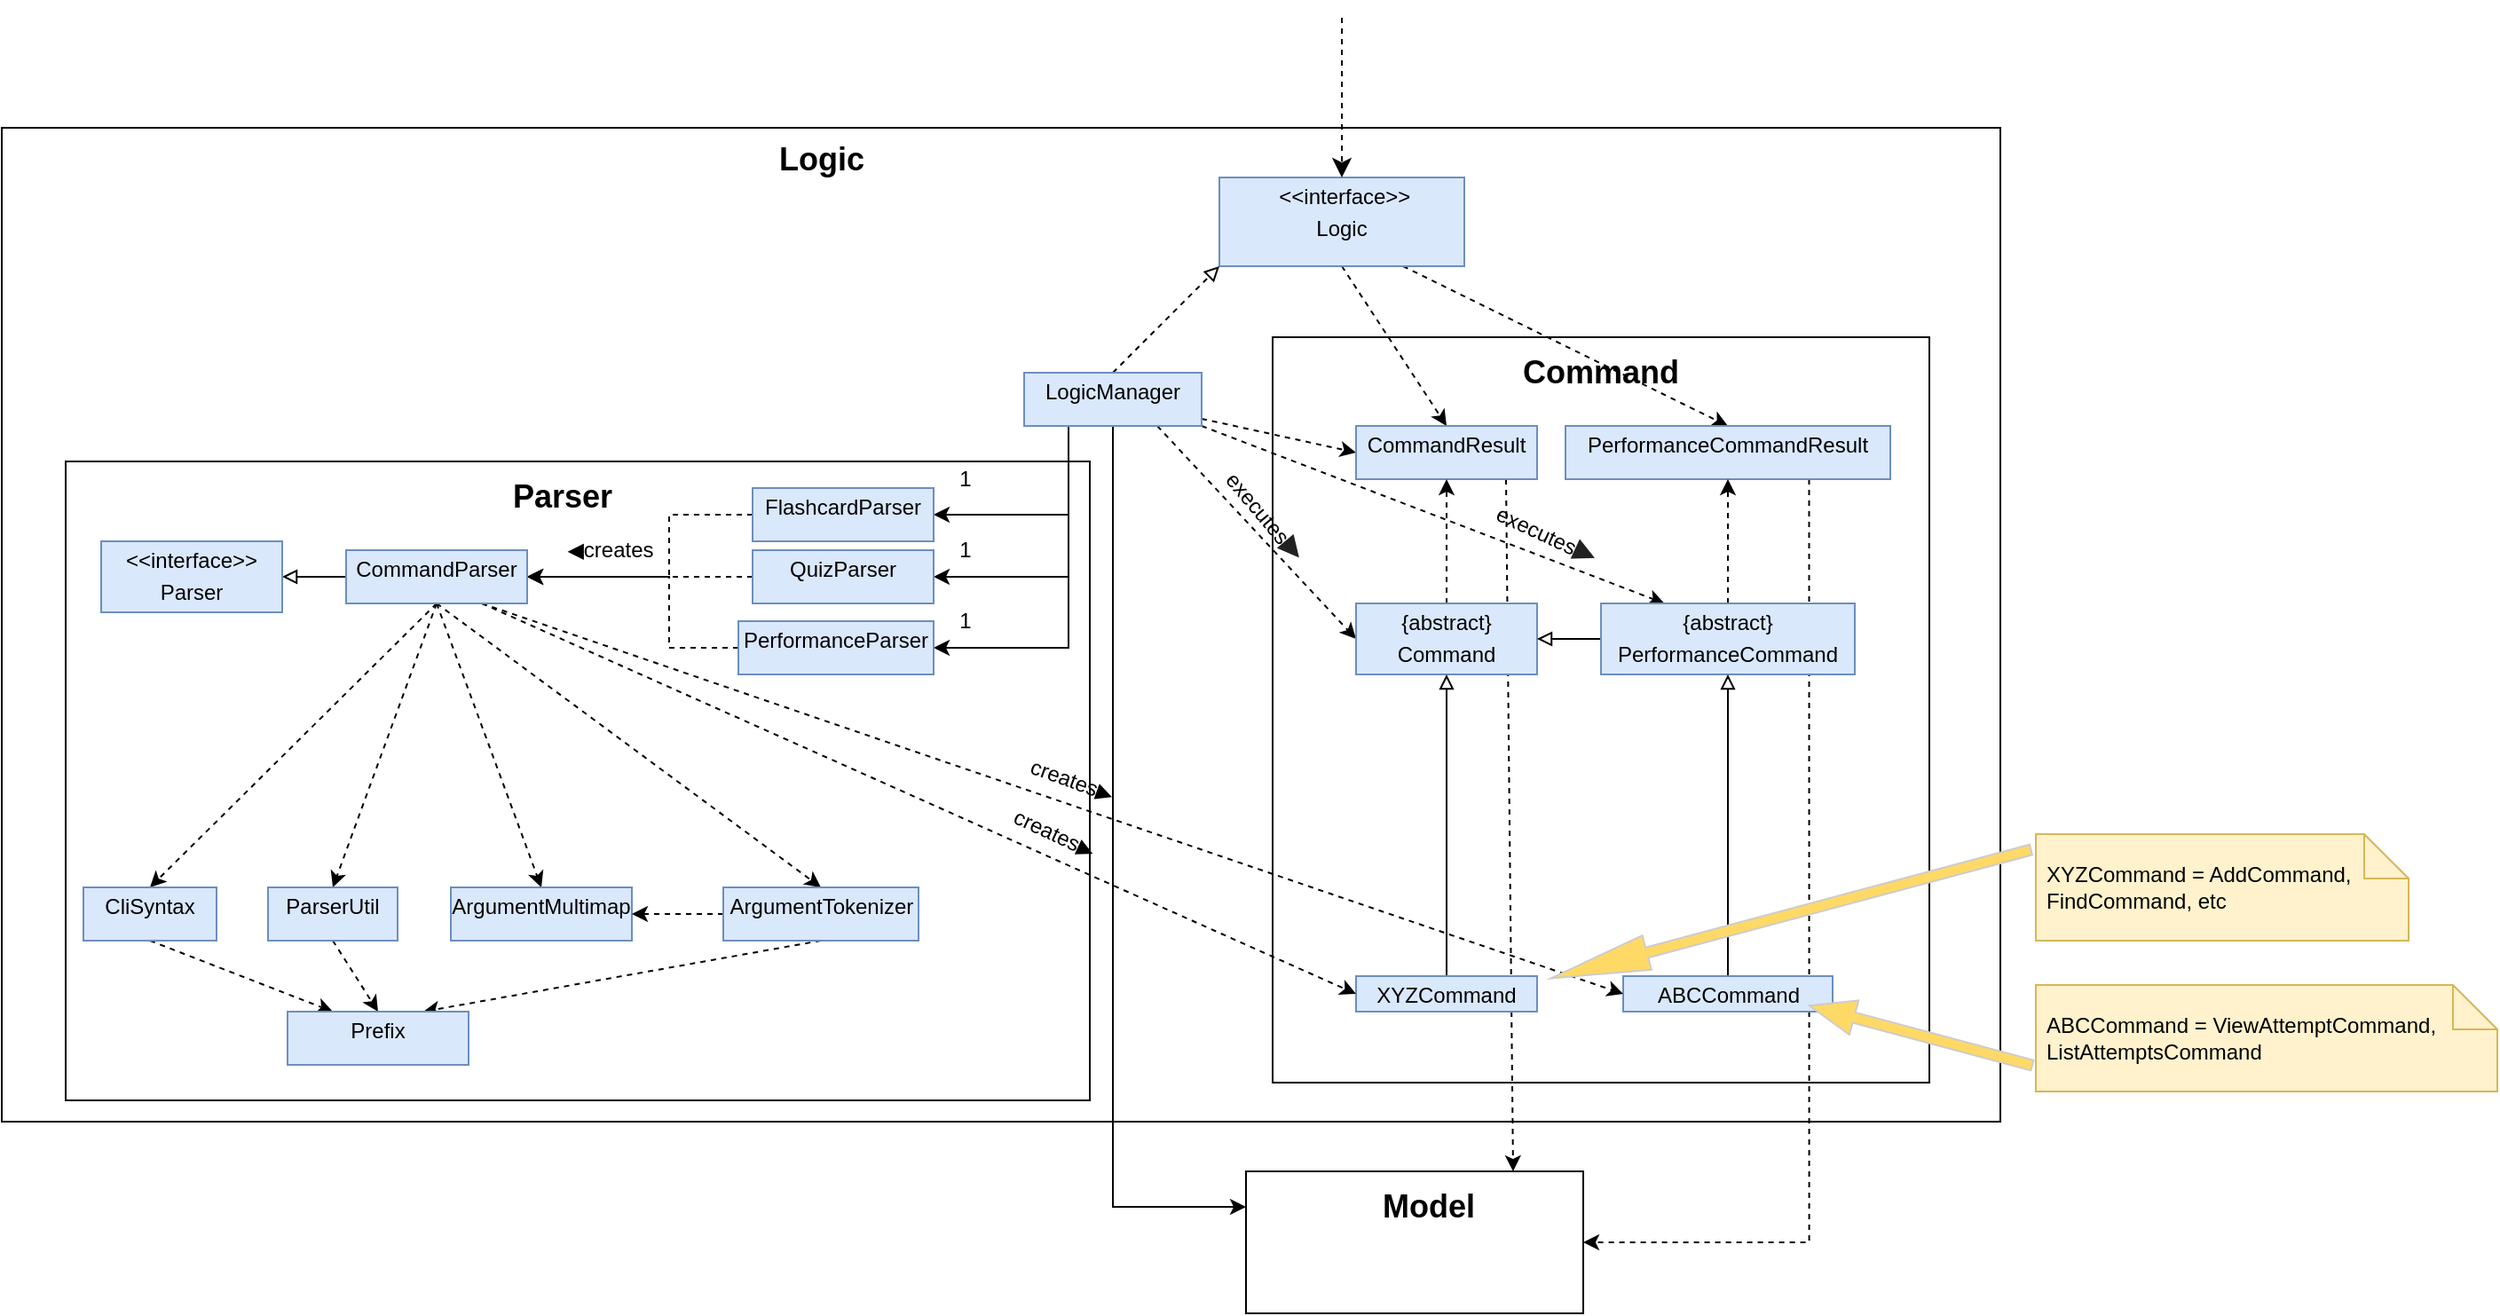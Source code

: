 <mxfile version="13.9.2" type="google"><diagram name="Page-1" id="929967ad-93f9-6ef4-fab6-5d389245f69c"><mxGraphModel dx="1515" dy="2192" grid="1" gridSize="10" guides="1" tooltips="1" connect="1" arrows="1" fold="1" page="1" pageScale="1.5" pageWidth="1169" pageHeight="826" background="none" math="0" shadow="0"><root><mxCell id="0" style=";html=1;"/><mxCell id="1" style=";html=1;" parent="0"/><mxCell id="ycz_pSuXmyo7F_pCDU7d-43" value="" style="rounded=0;whiteSpace=wrap;html=1;fillColor=none;" vertex="1" parent="1"><mxGeometry x="875" y="-380" width="190" height="80" as="geometry"/></mxCell><mxCell id="ycz_pSuXmyo7F_pCDU7d-30" value="" style="rounded=0;whiteSpace=wrap;html=1;fillColor=none;" vertex="1" parent="1"><mxGeometry x="210" y="-780" width="577" height="360" as="geometry"/></mxCell><mxCell id="ycz_pSuXmyo7F_pCDU7d-1" value="" style="rounded=0;whiteSpace=wrap;html=1;fillColor=none;" vertex="1" parent="1"><mxGeometry x="174" y="-968" width="1126" height="560" as="geometry"/></mxCell><mxCell id="ycz_pSuXmyo7F_pCDU7d-11" value="" style="rounded=0;whiteSpace=wrap;html=1;fillColor=none;" vertex="1" parent="1"><mxGeometry x="890" y="-850" width="370" height="420" as="geometry"/></mxCell><mxCell id="ycz_pSuXmyo7F_pCDU7d-3" value="&lt;b&gt;&lt;font style=&quot;font-size: 18px&quot;&gt;Logic&lt;/font&gt;&lt;/b&gt;" style="text;html=1;strokeColor=none;fillColor=none;align=center;verticalAlign=middle;whiteSpace=wrap;rounded=0;" vertex="1" parent="1"><mxGeometry x="615.5" y="-960" width="40" height="20" as="geometry"/></mxCell><mxCell id="ycz_pSuXmyo7F_pCDU7d-13" style="edgeStyle=none;rounded=0;orthogonalLoop=1;jettySize=auto;html=1;exitX=0.5;exitY=1;exitDx=0;exitDy=0;entryX=0.5;entryY=0;entryDx=0;entryDy=0;dashed=1;" edge="1" parent="1" source="ycz_pSuXmyo7F_pCDU7d-6" target="ycz_pSuXmyo7F_pCDU7d-10"><mxGeometry relative="1" as="geometry"/></mxCell><mxCell id="ycz_pSuXmyo7F_pCDU7d-35" style="edgeStyle=none;rounded=0;orthogonalLoop=1;jettySize=auto;html=1;exitX=0.75;exitY=1;exitDx=0;exitDy=0;entryX=0.5;entryY=0;entryDx=0;entryDy=0;endArrow=classic;endFill=1;strokeWidth=1;dashed=1;" edge="1" parent="1" source="ycz_pSuXmyo7F_pCDU7d-6" target="ycz_pSuXmyo7F_pCDU7d-34"><mxGeometry relative="1" as="geometry"/></mxCell><mxCell id="ycz_pSuXmyo7F_pCDU7d-6" value="&lt;p style=&quot;margin: 0px ; margin-top: 4px ; text-align: center&quot;&gt;&lt;span style=&quot;text-align: left&quot;&gt;&amp;nbsp;&amp;lt;&amp;lt;interface&amp;gt;&amp;gt;&lt;/span&gt;&lt;br&gt;&lt;/p&gt;&lt;p style=&quot;margin: 0px ; margin-top: 4px ; text-align: center&quot;&gt;&lt;span style=&quot;text-align: left&quot;&gt;Logic&lt;/span&gt;&lt;/p&gt;" style="verticalAlign=top;align=left;overflow=fill;fontSize=12;fontFamily=Helvetica;html=1;rounded=0;shadow=0;comic=0;labelBackgroundColor=none;strokeWidth=1;fillColor=#dae8fc;strokeColor=#6c8ebf;" vertex="1" parent="1"><mxGeometry x="860" y="-940" width="138" height="50" as="geometry"/></mxCell><mxCell id="ycz_pSuXmyo7F_pCDU7d-7" value="" style="html=1;verticalAlign=bottom;endArrow=classic;dashed=1;endSize=8;entryX=0.5;entryY=0;entryDx=0;entryDy=0;endFill=1;" edge="1" parent="1" target="ycz_pSuXmyo7F_pCDU7d-6"><mxGeometry relative="1" as="geometry"><mxPoint x="929" y="-1030" as="sourcePoint"/><mxPoint x="870" y="-1070" as="targetPoint"/></mxGeometry></mxCell><mxCell id="ycz_pSuXmyo7F_pCDU7d-9" style="rounded=0;orthogonalLoop=1;jettySize=auto;html=1;exitX=0.5;exitY=0;exitDx=0;exitDy=0;entryX=0;entryY=1;entryDx=0;entryDy=0;elbow=vertical;dashed=1;endArrow=block;endFill=0;strokeWidth=1;" edge="1" parent="1" source="ycz_pSuXmyo7F_pCDU7d-8" target="ycz_pSuXmyo7F_pCDU7d-6"><mxGeometry relative="1" as="geometry"/></mxCell><mxCell id="ycz_pSuXmyo7F_pCDU7d-12" style="edgeStyle=none;rounded=0;orthogonalLoop=1;jettySize=auto;html=1;dashed=1;entryX=0;entryY=0.5;entryDx=0;entryDy=0;" edge="1" parent="1" source="ycz_pSuXmyo7F_pCDU7d-8" target="ycz_pSuXmyo7F_pCDU7d-10"><mxGeometry relative="1" as="geometry"><mxPoint x="940" y="-809" as="targetPoint"/></mxGeometry></mxCell><mxCell id="ycz_pSuXmyo7F_pCDU7d-16" style="edgeStyle=none;rounded=0;orthogonalLoop=1;jettySize=auto;html=1;exitX=0.75;exitY=1;exitDx=0;exitDy=0;entryX=0;entryY=0.5;entryDx=0;entryDy=0;dashed=1;endArrow=classic;endFill=1;strokeWidth=1;" edge="1" parent="1" source="ycz_pSuXmyo7F_pCDU7d-8" target="ycz_pSuXmyo7F_pCDU7d-15"><mxGeometry relative="1" as="geometry"/></mxCell><mxCell id="ycz_pSuXmyo7F_pCDU7d-41" style="edgeStyle=none;rounded=0;orthogonalLoop=1;jettySize=auto;html=1;exitX=1;exitY=1;exitDx=0;exitDy=0;entryX=0.25;entryY=0;entryDx=0;entryDy=0;endArrow=classic;endFill=1;strokeWidth=1;dashed=1;" edge="1" parent="1" source="ycz_pSuXmyo7F_pCDU7d-8" target="ycz_pSuXmyo7F_pCDU7d-36"><mxGeometry relative="1" as="geometry"/></mxCell><mxCell id="ycz_pSuXmyo7F_pCDU7d-47" style="edgeStyle=orthogonalEdgeStyle;rounded=0;orthogonalLoop=1;jettySize=auto;html=1;exitX=0.5;exitY=1;exitDx=0;exitDy=0;entryX=0;entryY=0.25;entryDx=0;entryDy=0;endArrow=classic;endFill=1;strokeWidth=1;" edge="1" parent="1" source="ycz_pSuXmyo7F_pCDU7d-8" target="ycz_pSuXmyo7F_pCDU7d-43"><mxGeometry relative="1" as="geometry"/></mxCell><mxCell id="ycz_pSuXmyo7F_pCDU7d-51" style="edgeStyle=orthogonalEdgeStyle;rounded=0;orthogonalLoop=1;jettySize=auto;html=1;exitX=0.25;exitY=1;exitDx=0;exitDy=0;entryX=1;entryY=0.5;entryDx=0;entryDy=0;endArrow=classic;endFill=1;strokeWidth=1;" edge="1" parent="1" source="ycz_pSuXmyo7F_pCDU7d-8" target="ycz_pSuXmyo7F_pCDU7d-48"><mxGeometry relative="1" as="geometry"/></mxCell><mxCell id="ycz_pSuXmyo7F_pCDU7d-52" style="edgeStyle=orthogonalEdgeStyle;rounded=0;orthogonalLoop=1;jettySize=auto;html=1;exitX=0.25;exitY=1;exitDx=0;exitDy=0;entryX=1;entryY=0.5;entryDx=0;entryDy=0;endArrow=classic;endFill=1;strokeWidth=1;" edge="1" parent="1" source="ycz_pSuXmyo7F_pCDU7d-8" target="ycz_pSuXmyo7F_pCDU7d-49"><mxGeometry relative="1" as="geometry"/></mxCell><mxCell id="ycz_pSuXmyo7F_pCDU7d-53" style="edgeStyle=orthogonalEdgeStyle;rounded=0;orthogonalLoop=1;jettySize=auto;html=1;exitX=0.25;exitY=1;exitDx=0;exitDy=0;entryX=1;entryY=0.5;entryDx=0;entryDy=0;endArrow=classic;endFill=1;strokeWidth=1;" edge="1" parent="1" source="ycz_pSuXmyo7F_pCDU7d-8" target="ycz_pSuXmyo7F_pCDU7d-50"><mxGeometry relative="1" as="geometry"/></mxCell><mxCell id="ycz_pSuXmyo7F_pCDU7d-8" value="&lt;p style=&quot;margin: 0px ; margin-top: 4px ; text-align: center&quot;&gt;&lt;span style=&quot;text-align: left&quot;&gt;LogicManager&lt;/span&gt;&lt;br&gt;&lt;/p&gt;" style="verticalAlign=top;align=left;overflow=fill;fontSize=12;fontFamily=Helvetica;html=1;rounded=0;shadow=0;comic=0;labelBackgroundColor=none;strokeWidth=1;fillColor=#dae8fc;strokeColor=#6c8ebf;" vertex="1" parent="1"><mxGeometry x="750" y="-830" width="100" height="30" as="geometry"/></mxCell><mxCell id="ycz_pSuXmyo7F_pCDU7d-57" style="rounded=0;orthogonalLoop=1;jettySize=auto;html=1;exitX=0.75;exitY=1;exitDx=0;exitDy=0;entryX=0.75;entryY=0;entryDx=0;entryDy=0;dashed=1;endArrow=classic;endFill=1;strokeWidth=1;" edge="1" parent="1"><mxGeometry relative="1" as="geometry"><mxPoint x="1021.5" y="-770" as="sourcePoint"/><mxPoint x="1025.5" y="-380.0" as="targetPoint"/></mxGeometry></mxCell><mxCell id="ycz_pSuXmyo7F_pCDU7d-10" value="&lt;p style=&quot;margin: 0px ; margin-top: 4px ; text-align: center&quot;&gt;&lt;span style=&quot;text-align: left&quot;&gt;CommandResult&lt;/span&gt;&lt;br&gt;&lt;/p&gt;" style="verticalAlign=top;align=left;overflow=fill;fontSize=12;fontFamily=Helvetica;html=1;rounded=0;shadow=0;comic=0;labelBackgroundColor=none;strokeWidth=1;fillColor=#dae8fc;strokeColor=#6c8ebf;" vertex="1" parent="1"><mxGeometry x="937" y="-800" width="102" height="30" as="geometry"/></mxCell><mxCell id="ycz_pSuXmyo7F_pCDU7d-17" style="edgeStyle=none;rounded=0;orthogonalLoop=1;jettySize=auto;html=1;exitX=0.5;exitY=0;exitDx=0;exitDy=0;entryX=0.5;entryY=1;entryDx=0;entryDy=0;dashed=1;endArrow=classic;endFill=1;strokeWidth=1;" edge="1" parent="1" source="ycz_pSuXmyo7F_pCDU7d-15" target="ycz_pSuXmyo7F_pCDU7d-10"><mxGeometry relative="1" as="geometry"/></mxCell><mxCell id="ycz_pSuXmyo7F_pCDU7d-15" value="&lt;p style=&quot;margin: 0px ; margin-top: 4px ; text-align: center&quot;&gt;&lt;span style=&quot;text-align: left&quot;&gt;{abstract}&lt;/span&gt;&lt;br&gt;&lt;/p&gt;&lt;p style=&quot;margin: 0px ; margin-top: 4px ; text-align: center&quot;&gt;&lt;span style=&quot;text-align: left&quot;&gt;Command&lt;/span&gt;&lt;/p&gt;" style="verticalAlign=top;align=left;overflow=fill;fontSize=12;fontFamily=Helvetica;html=1;rounded=0;shadow=0;comic=0;labelBackgroundColor=none;strokeWidth=1;fillColor=#dae8fc;strokeColor=#6c8ebf;" vertex="1" parent="1"><mxGeometry x="937" y="-700" width="102" height="40" as="geometry"/></mxCell><mxCell id="ycz_pSuXmyo7F_pCDU7d-19" value="executes&lt;span style=&quot;color: rgb(34 , 34 , 34) ; font-family: &amp;#34;arial&amp;#34; , sans-serif ; font-size: 16px ; text-align: left ; background-color: rgb(255 , 255 , 255)&quot;&gt;▶&lt;/span&gt;" style="text;html=1;strokeColor=none;fillColor=none;align=center;verticalAlign=middle;whiteSpace=wrap;rounded=0;rotation=50;" vertex="1" parent="1"><mxGeometry x="867" y="-760" width="40" height="20" as="geometry"/></mxCell><mxCell id="ycz_pSuXmyo7F_pCDU7d-22" value="&lt;b&gt;&lt;font style=&quot;font-size: 18px&quot;&gt;Model&lt;/font&gt;&lt;/b&gt;" style="text;html=1;strokeColor=none;fillColor=none;align=center;verticalAlign=middle;whiteSpace=wrap;rounded=0;" vertex="1" parent="1"><mxGeometry x="958" y="-370" width="40" height="20" as="geometry"/></mxCell><mxCell id="ycz_pSuXmyo7F_pCDU7d-26" style="edgeStyle=none;rounded=0;orthogonalLoop=1;jettySize=auto;html=1;exitX=0.5;exitY=0;exitDx=0;exitDy=0;entryX=0.5;entryY=1;entryDx=0;entryDy=0;endArrow=block;endFill=0;strokeWidth=1;" edge="1" parent="1" source="ycz_pSuXmyo7F_pCDU7d-25" target="ycz_pSuXmyo7F_pCDU7d-15"><mxGeometry relative="1" as="geometry"/></mxCell><mxCell id="ycz_pSuXmyo7F_pCDU7d-25" value="&lt;p style=&quot;margin: 0px ; margin-top: 4px ; text-align: center&quot;&gt;&lt;span style=&quot;text-align: left&quot;&gt;XYZCommand&lt;/span&gt;&lt;br&gt;&lt;/p&gt;" style="verticalAlign=top;align=left;overflow=fill;fontSize=12;fontFamily=Helvetica;html=1;rounded=0;shadow=0;comic=0;labelBackgroundColor=none;strokeWidth=1;fillColor=#dae8fc;strokeColor=#6c8ebf;" vertex="1" parent="1"><mxGeometry x="937" y="-490" width="102" height="20" as="geometry"/></mxCell><mxCell id="ycz_pSuXmyo7F_pCDU7d-28" value="&lt;b&gt;&lt;font style=&quot;font-size: 18px&quot;&gt;Command&lt;/font&gt;&lt;/b&gt;" style="text;html=1;strokeColor=none;fillColor=none;align=center;verticalAlign=middle;whiteSpace=wrap;rounded=0;" vertex="1" parent="1"><mxGeometry x="1055" y="-840" width="40" height="20" as="geometry"/></mxCell><mxCell id="ycz_pSuXmyo7F_pCDU7d-31" value="&lt;b&gt;&lt;font style=&quot;font-size: 18px&quot;&gt;Parser&lt;br&gt;&lt;/font&gt;&lt;/b&gt;" style="text;html=1;strokeColor=none;fillColor=none;align=center;verticalAlign=middle;whiteSpace=wrap;rounded=0;" vertex="1" parent="1"><mxGeometry x="470" y="-770" width="40" height="20" as="geometry"/></mxCell><mxCell id="ycz_pSuXmyo7F_pCDU7d-45" style="edgeStyle=orthogonalEdgeStyle;rounded=0;orthogonalLoop=1;jettySize=auto;html=1;exitX=0.75;exitY=1;exitDx=0;exitDy=0;entryX=1;entryY=0.5;entryDx=0;entryDy=0;dashed=1;endArrow=classic;endFill=1;strokeWidth=1;" edge="1" parent="1" source="ycz_pSuXmyo7F_pCDU7d-34" target="ycz_pSuXmyo7F_pCDU7d-43"><mxGeometry relative="1" as="geometry"/></mxCell><mxCell id="ycz_pSuXmyo7F_pCDU7d-34" value="&lt;p style=&quot;margin: 0px ; margin-top: 4px ; text-align: center&quot;&gt;&lt;span style=&quot;text-align: left&quot;&gt;PerformanceCommandResult&lt;/span&gt;&lt;br&gt;&lt;/p&gt;" style="verticalAlign=top;align=left;overflow=fill;fontSize=12;fontFamily=Helvetica;html=1;rounded=0;shadow=0;comic=0;labelBackgroundColor=none;strokeWidth=1;fillColor=#dae8fc;strokeColor=#6c8ebf;" vertex="1" parent="1"><mxGeometry x="1055" y="-800" width="183" height="30" as="geometry"/></mxCell><mxCell id="ycz_pSuXmyo7F_pCDU7d-37" style="edgeStyle=none;rounded=0;orthogonalLoop=1;jettySize=auto;html=1;exitX=0.5;exitY=0;exitDx=0;exitDy=0;entryX=0.5;entryY=1;entryDx=0;entryDy=0;dashed=1;endArrow=classic;endFill=1;strokeWidth=1;" edge="1" parent="1" source="ycz_pSuXmyo7F_pCDU7d-36" target="ycz_pSuXmyo7F_pCDU7d-34"><mxGeometry relative="1" as="geometry"/></mxCell><mxCell id="ycz_pSuXmyo7F_pCDU7d-38" style="edgeStyle=none;rounded=0;orthogonalLoop=1;jettySize=auto;html=1;exitX=0;exitY=0.5;exitDx=0;exitDy=0;entryX=1;entryY=0.5;entryDx=0;entryDy=0;endArrow=block;endFill=0;strokeWidth=1;" edge="1" parent="1" source="ycz_pSuXmyo7F_pCDU7d-36" target="ycz_pSuXmyo7F_pCDU7d-15"><mxGeometry relative="1" as="geometry"/></mxCell><mxCell id="ycz_pSuXmyo7F_pCDU7d-36" value="&lt;p style=&quot;margin: 0px ; margin-top: 4px ; text-align: center&quot;&gt;&lt;span style=&quot;text-align: left&quot;&gt;{abstract}&lt;/span&gt;&lt;br&gt;&lt;/p&gt;&lt;p style=&quot;margin: 0px ; margin-top: 4px ; text-align: center&quot;&gt;&lt;span style=&quot;text-align: left&quot;&gt;PerformanceCommand&lt;/span&gt;&lt;/p&gt;" style="verticalAlign=top;align=left;overflow=fill;fontSize=12;fontFamily=Helvetica;html=1;rounded=0;shadow=0;comic=0;labelBackgroundColor=none;strokeWidth=1;fillColor=#dae8fc;strokeColor=#6c8ebf;" vertex="1" parent="1"><mxGeometry x="1075" y="-700" width="143" height="40" as="geometry"/></mxCell><mxCell id="ycz_pSuXmyo7F_pCDU7d-40" style="edgeStyle=none;rounded=0;orthogonalLoop=1;jettySize=auto;html=1;exitX=0.5;exitY=0;exitDx=0;exitDy=0;entryX=0.5;entryY=1;entryDx=0;entryDy=0;endArrow=block;endFill=0;strokeWidth=1;" edge="1" parent="1" source="ycz_pSuXmyo7F_pCDU7d-39" target="ycz_pSuXmyo7F_pCDU7d-36"><mxGeometry relative="1" as="geometry"/></mxCell><mxCell id="ycz_pSuXmyo7F_pCDU7d-39" value="&lt;p style=&quot;margin: 0px ; margin-top: 4px ; text-align: center&quot;&gt;&lt;span style=&quot;text-align: left&quot;&gt;ABCCommand&lt;/span&gt;&lt;br&gt;&lt;/p&gt;" style="verticalAlign=top;align=left;overflow=fill;fontSize=12;fontFamily=Helvetica;html=1;rounded=0;shadow=0;comic=0;labelBackgroundColor=none;strokeWidth=1;fillColor=#dae8fc;strokeColor=#6c8ebf;" vertex="1" parent="1"><mxGeometry x="1087.5" y="-490" width="118" height="20" as="geometry"/></mxCell><mxCell id="ycz_pSuXmyo7F_pCDU7d-42" value="executes&lt;span style=&quot;color: rgb(34 , 34 , 34) ; font-family: &amp;#34;arial&amp;#34; , sans-serif ; font-size: 16px ; text-align: left ; background-color: rgb(255 , 255 , 255)&quot;&gt;▶&lt;/span&gt;" style="text;html=1;strokeColor=none;fillColor=none;align=center;verticalAlign=middle;whiteSpace=wrap;rounded=0;rotation=25;" vertex="1" parent="1"><mxGeometry x="1025" y="-750" width="40" height="20" as="geometry"/></mxCell><mxCell id="ycz_pSuXmyo7F_pCDU7d-62" style="rounded=0;orthogonalLoop=1;jettySize=auto;html=1;exitX=0;exitY=0.5;exitDx=0;exitDy=0;entryX=1;entryY=0.5;entryDx=0;entryDy=0;endArrow=classic;endFill=1;strokeWidth=1;dashed=1;edgeStyle=orthogonalEdgeStyle;" edge="1" parent="1" source="ycz_pSuXmyo7F_pCDU7d-48" target="ycz_pSuXmyo7F_pCDU7d-61"><mxGeometry relative="1" as="geometry"><Array as="points"><mxPoint x="550" y="-750"/><mxPoint x="550" y="-715"/></Array></mxGeometry></mxCell><mxCell id="ycz_pSuXmyo7F_pCDU7d-48" value="&lt;p style=&quot;margin: 0px ; margin-top: 4px ; text-align: center&quot;&gt;&lt;span style=&quot;text-align: left&quot;&gt;FlashcardParser&lt;/span&gt;&lt;br&gt;&lt;/p&gt;" style="verticalAlign=top;align=left;overflow=fill;fontSize=12;fontFamily=Helvetica;html=1;rounded=0;shadow=0;comic=0;labelBackgroundColor=none;strokeWidth=1;fillColor=#dae8fc;strokeColor=#6c8ebf;" vertex="1" parent="1"><mxGeometry x="597" y="-765" width="102" height="30" as="geometry"/></mxCell><mxCell id="ycz_pSuXmyo7F_pCDU7d-63" style="edgeStyle=none;rounded=0;orthogonalLoop=1;jettySize=auto;html=1;exitX=0;exitY=0.5;exitDx=0;exitDy=0;entryX=1;entryY=0.5;entryDx=0;entryDy=0;dashed=1;endArrow=classic;endFill=1;strokeWidth=1;" edge="1" parent="1" source="ycz_pSuXmyo7F_pCDU7d-49" target="ycz_pSuXmyo7F_pCDU7d-61"><mxGeometry relative="1" as="geometry"/></mxCell><mxCell id="ycz_pSuXmyo7F_pCDU7d-49" value="&lt;p style=&quot;margin: 0px ; margin-top: 4px ; text-align: center&quot;&gt;&lt;span style=&quot;text-align: left&quot;&gt;QuizParser&lt;/span&gt;&lt;br&gt;&lt;/p&gt;" style="verticalAlign=top;align=left;overflow=fill;fontSize=12;fontFamily=Helvetica;html=1;rounded=0;shadow=0;comic=0;labelBackgroundColor=none;strokeWidth=1;fillColor=#dae8fc;strokeColor=#6c8ebf;" vertex="1" parent="1"><mxGeometry x="597" y="-730" width="102" height="30" as="geometry"/></mxCell><mxCell id="ycz_pSuXmyo7F_pCDU7d-64" style="edgeStyle=orthogonalEdgeStyle;rounded=0;orthogonalLoop=1;jettySize=auto;html=1;exitX=0;exitY=0.5;exitDx=0;exitDy=0;dashed=1;endArrow=classic;endFill=1;strokeWidth=1;entryX=1;entryY=0.5;entryDx=0;entryDy=0;" edge="1" parent="1" source="ycz_pSuXmyo7F_pCDU7d-50" target="ycz_pSuXmyo7F_pCDU7d-61"><mxGeometry relative="1" as="geometry"><mxPoint x="440.0" y="-710" as="targetPoint"/><Array as="points"><mxPoint x="550" y="-675"/><mxPoint x="550" y="-715"/></Array></mxGeometry></mxCell><mxCell id="ycz_pSuXmyo7F_pCDU7d-50" value="&lt;p style=&quot;margin: 0px ; margin-top: 4px ; text-align: center&quot;&gt;&lt;span style=&quot;text-align: left&quot;&gt;PerformanceParser&lt;/span&gt;&lt;br&gt;&lt;/p&gt;" style="verticalAlign=top;align=left;overflow=fill;fontSize=12;fontFamily=Helvetica;html=1;rounded=0;shadow=0;comic=0;labelBackgroundColor=none;strokeWidth=1;fillColor=#dae8fc;strokeColor=#6c8ebf;" vertex="1" parent="1"><mxGeometry x="589" y="-690" width="110" height="30" as="geometry"/></mxCell><mxCell id="ycz_pSuXmyo7F_pCDU7d-58" value="1" style="text;html=1;strokeColor=none;fillColor=none;align=center;verticalAlign=middle;whiteSpace=wrap;rounded=0;" vertex="1" parent="1"><mxGeometry x="697" y="-740" width="40" height="20" as="geometry"/></mxCell><mxCell id="ycz_pSuXmyo7F_pCDU7d-59" value="1" style="text;html=1;strokeColor=none;fillColor=none;align=center;verticalAlign=middle;whiteSpace=wrap;rounded=0;" vertex="1" parent="1"><mxGeometry x="697" y="-700" width="40" height="20" as="geometry"/></mxCell><mxCell id="ycz_pSuXmyo7F_pCDU7d-60" value="1" style="text;html=1;strokeColor=none;fillColor=none;align=center;verticalAlign=middle;whiteSpace=wrap;rounded=0;" vertex="1" parent="1"><mxGeometry x="697" y="-780" width="40" height="20" as="geometry"/></mxCell><mxCell id="ycz_pSuXmyo7F_pCDU7d-70" style="edgeStyle=none;rounded=0;orthogonalLoop=1;jettySize=auto;html=1;exitX=0;exitY=0.5;exitDx=0;exitDy=0;entryX=1;entryY=0.5;entryDx=0;entryDy=0;endArrow=block;endFill=0;strokeWidth=1;" edge="1" parent="1" source="ycz_pSuXmyo7F_pCDU7d-61" target="ycz_pSuXmyo7F_pCDU7d-69"><mxGeometry relative="1" as="geometry"/></mxCell><mxCell id="ycz_pSuXmyo7F_pCDU7d-72" style="edgeStyle=none;rounded=0;orthogonalLoop=1;jettySize=auto;html=1;exitX=0.5;exitY=1;exitDx=0;exitDy=0;entryX=0.5;entryY=0;entryDx=0;entryDy=0;endArrow=classic;endFill=1;strokeWidth=1;dashed=1;" edge="1" parent="1" source="ycz_pSuXmyo7F_pCDU7d-61" target="ycz_pSuXmyo7F_pCDU7d-65"><mxGeometry relative="1" as="geometry"/></mxCell><mxCell id="ycz_pSuXmyo7F_pCDU7d-75" style="edgeStyle=none;rounded=0;orthogonalLoop=1;jettySize=auto;html=1;exitX=0.5;exitY=1;exitDx=0;exitDy=0;entryX=0.5;entryY=0;entryDx=0;entryDy=0;dashed=1;endArrow=classic;endFill=1;strokeWidth=1;" edge="1" parent="1" source="ycz_pSuXmyo7F_pCDU7d-61" target="ycz_pSuXmyo7F_pCDU7d-68"><mxGeometry relative="1" as="geometry"/></mxCell><mxCell id="ycz_pSuXmyo7F_pCDU7d-76" style="edgeStyle=none;rounded=0;orthogonalLoop=1;jettySize=auto;html=1;exitX=0.5;exitY=1;exitDx=0;exitDy=0;entryX=0.5;entryY=0;entryDx=0;entryDy=0;dashed=1;endArrow=classic;endFill=1;strokeWidth=1;" edge="1" parent="1" source="ycz_pSuXmyo7F_pCDU7d-61" target="ycz_pSuXmyo7F_pCDU7d-67"><mxGeometry relative="1" as="geometry"/></mxCell><mxCell id="ycz_pSuXmyo7F_pCDU7d-77" style="edgeStyle=none;rounded=0;orthogonalLoop=1;jettySize=auto;html=1;exitX=0.5;exitY=1;exitDx=0;exitDy=0;entryX=0.5;entryY=0;entryDx=0;entryDy=0;dashed=1;endArrow=classic;endFill=1;strokeWidth=1;" edge="1" parent="1" source="ycz_pSuXmyo7F_pCDU7d-61" target="ycz_pSuXmyo7F_pCDU7d-66"><mxGeometry relative="1" as="geometry"/></mxCell><mxCell id="ycz_pSuXmyo7F_pCDU7d-82" style="edgeStyle=none;rounded=0;orthogonalLoop=1;jettySize=auto;html=1;exitX=0.75;exitY=1;exitDx=0;exitDy=0;entryX=0;entryY=0.5;entryDx=0;entryDy=0;dashed=1;endArrow=classic;endFill=1;strokeWidth=1;" edge="1" parent="1" source="ycz_pSuXmyo7F_pCDU7d-61" target="ycz_pSuXmyo7F_pCDU7d-25"><mxGeometry relative="1" as="geometry"/></mxCell><mxCell id="ycz_pSuXmyo7F_pCDU7d-83" style="edgeStyle=none;rounded=0;orthogonalLoop=1;jettySize=auto;html=1;exitX=0.75;exitY=1;exitDx=0;exitDy=0;entryX=0;entryY=0.5;entryDx=0;entryDy=0;dashed=1;endArrow=classic;endFill=1;strokeWidth=1;" edge="1" parent="1" source="ycz_pSuXmyo7F_pCDU7d-61" target="ycz_pSuXmyo7F_pCDU7d-39"><mxGeometry relative="1" as="geometry"/></mxCell><mxCell id="ycz_pSuXmyo7F_pCDU7d-61" value="&lt;p style=&quot;margin: 0px ; margin-top: 4px ; text-align: center&quot;&gt;&lt;span style=&quot;text-align: left&quot;&gt;CommandParser&lt;/span&gt;&lt;br&gt;&lt;/p&gt;" style="verticalAlign=top;align=left;overflow=fill;fontSize=12;fontFamily=Helvetica;html=1;rounded=0;shadow=0;comic=0;labelBackgroundColor=none;strokeWidth=1;fillColor=#dae8fc;strokeColor=#6c8ebf;" vertex="1" parent="1"><mxGeometry x="368" y="-730" width="102" height="30" as="geometry"/></mxCell><mxCell id="ycz_pSuXmyo7F_pCDU7d-78" style="edgeStyle=none;rounded=0;orthogonalLoop=1;jettySize=auto;html=1;exitX=0.5;exitY=1;exitDx=0;exitDy=0;entryX=0.25;entryY=0;entryDx=0;entryDy=0;dashed=1;endArrow=classic;endFill=1;strokeWidth=1;" edge="1" parent="1" source="ycz_pSuXmyo7F_pCDU7d-65" target="ycz_pSuXmyo7F_pCDU7d-73"><mxGeometry relative="1" as="geometry"/></mxCell><mxCell id="ycz_pSuXmyo7F_pCDU7d-65" value="&lt;p style=&quot;margin: 0px ; margin-top: 4px ; text-align: center&quot;&gt;&lt;span style=&quot;text-align: left&quot;&gt;CliSyntax&lt;/span&gt;&lt;br&gt;&lt;/p&gt;" style="verticalAlign=top;align=left;overflow=fill;fontSize=12;fontFamily=Helvetica;html=1;rounded=0;shadow=0;comic=0;labelBackgroundColor=none;strokeWidth=1;fillColor=#dae8fc;strokeColor=#6c8ebf;" vertex="1" parent="1"><mxGeometry x="220" y="-540" width="75" height="30" as="geometry"/></mxCell><mxCell id="ycz_pSuXmyo7F_pCDU7d-79" style="edgeStyle=none;rounded=0;orthogonalLoop=1;jettySize=auto;html=1;exitX=0.5;exitY=1;exitDx=0;exitDy=0;entryX=0.5;entryY=0;entryDx=0;entryDy=0;dashed=1;endArrow=classic;endFill=1;strokeWidth=1;" edge="1" parent="1" source="ycz_pSuXmyo7F_pCDU7d-66" target="ycz_pSuXmyo7F_pCDU7d-73"><mxGeometry relative="1" as="geometry"/></mxCell><mxCell id="ycz_pSuXmyo7F_pCDU7d-66" value="&lt;p style=&quot;margin: 0px ; margin-top: 4px ; text-align: center&quot;&gt;&lt;span style=&quot;text-align: left&quot;&gt;ParserUtil&lt;/span&gt;&lt;br&gt;&lt;/p&gt;" style="verticalAlign=top;align=left;overflow=fill;fontSize=12;fontFamily=Helvetica;html=1;rounded=0;shadow=0;comic=0;labelBackgroundColor=none;strokeWidth=1;fillColor=#dae8fc;strokeColor=#6c8ebf;" vertex="1" parent="1"><mxGeometry x="324" y="-540" width="73" height="30" as="geometry"/></mxCell><mxCell id="ycz_pSuXmyo7F_pCDU7d-67" value="&lt;p style=&quot;margin: 0px ; margin-top: 4px ; text-align: center&quot;&gt;&lt;span style=&quot;text-align: left&quot;&gt;ArgumentMultimap&lt;/span&gt;&lt;br&gt;&lt;/p&gt;" style="verticalAlign=top;align=left;overflow=fill;fontSize=12;fontFamily=Helvetica;html=1;rounded=0;shadow=0;comic=0;labelBackgroundColor=none;strokeWidth=1;fillColor=#dae8fc;strokeColor=#6c8ebf;" vertex="1" parent="1"><mxGeometry x="427" y="-540" width="102" height="30" as="geometry"/></mxCell><mxCell id="ycz_pSuXmyo7F_pCDU7d-74" style="edgeStyle=none;rounded=0;orthogonalLoop=1;jettySize=auto;html=1;exitX=0;exitY=0.5;exitDx=0;exitDy=0;entryX=1;entryY=0.5;entryDx=0;entryDy=0;dashed=1;endArrow=classic;endFill=1;strokeWidth=1;" edge="1" parent="1" source="ycz_pSuXmyo7F_pCDU7d-68" target="ycz_pSuXmyo7F_pCDU7d-67"><mxGeometry relative="1" as="geometry"/></mxCell><mxCell id="ycz_pSuXmyo7F_pCDU7d-81" style="edgeStyle=none;rounded=0;orthogonalLoop=1;jettySize=auto;html=1;exitX=0.5;exitY=1;exitDx=0;exitDy=0;entryX=0.75;entryY=0;entryDx=0;entryDy=0;dashed=1;endArrow=classic;endFill=1;strokeWidth=1;" edge="1" parent="1" source="ycz_pSuXmyo7F_pCDU7d-68" target="ycz_pSuXmyo7F_pCDU7d-73"><mxGeometry relative="1" as="geometry"/></mxCell><mxCell id="ycz_pSuXmyo7F_pCDU7d-68" value="&lt;p style=&quot;margin: 0px ; margin-top: 4px ; text-align: center&quot;&gt;&lt;span style=&quot;text-align: left&quot;&gt;ArgumentTokenizer&lt;/span&gt;&lt;br&gt;&lt;/p&gt;" style="verticalAlign=top;align=left;overflow=fill;fontSize=12;fontFamily=Helvetica;html=1;rounded=0;shadow=0;comic=0;labelBackgroundColor=none;strokeWidth=1;fillColor=#dae8fc;strokeColor=#6c8ebf;" vertex="1" parent="1"><mxGeometry x="580.5" y="-540" width="110" height="30" as="geometry"/></mxCell><mxCell id="ycz_pSuXmyo7F_pCDU7d-69" value="&lt;p style=&quot;margin: 0px ; margin-top: 4px ; text-align: center&quot;&gt;&lt;span style=&quot;text-align: left&quot;&gt;&amp;lt;&amp;lt;interface&amp;gt;&amp;gt;&lt;/span&gt;&lt;br&gt;&lt;/p&gt;&lt;p style=&quot;margin: 0px ; margin-top: 4px ; text-align: center&quot;&gt;&lt;span style=&quot;text-align: left&quot;&gt;Parser&lt;/span&gt;&lt;/p&gt;" style="verticalAlign=top;align=left;overflow=fill;fontSize=12;fontFamily=Helvetica;html=1;rounded=0;shadow=0;comic=0;labelBackgroundColor=none;strokeWidth=1;fillColor=#dae8fc;strokeColor=#6c8ebf;" vertex="1" parent="1"><mxGeometry x="230" y="-735" width="102" height="40" as="geometry"/></mxCell><mxCell id="ycz_pSuXmyo7F_pCDU7d-73" value="&lt;p style=&quot;margin: 0px ; margin-top: 4px ; text-align: center&quot;&gt;&lt;span style=&quot;text-align: left&quot;&gt;Prefix&lt;/span&gt;&lt;br&gt;&lt;/p&gt;" style="verticalAlign=top;align=left;overflow=fill;fontSize=12;fontFamily=Helvetica;html=1;rounded=0;shadow=0;comic=0;labelBackgroundColor=none;strokeWidth=1;fillColor=#dae8fc;strokeColor=#6c8ebf;" vertex="1" parent="1"><mxGeometry x="335" y="-470" width="102" height="30" as="geometry"/></mxCell><mxCell id="ycz_pSuXmyo7F_pCDU7d-84" value="creates▶" style="text;html=1;strokeColor=none;fillColor=none;align=center;verticalAlign=middle;whiteSpace=wrap;rounded=0;rotation=25;" vertex="1" parent="1"><mxGeometry x="747" y="-580" width="40" height="20" as="geometry"/></mxCell><mxCell id="ycz_pSuXmyo7F_pCDU7d-85" value="creates▶" style="text;html=1;strokeColor=none;fillColor=none;align=center;verticalAlign=middle;whiteSpace=wrap;rounded=0;rotation=20;" vertex="1" parent="1"><mxGeometry x="757" y="-610" width="40" height="20" as="geometry"/></mxCell><mxCell id="ycz_pSuXmyo7F_pCDU7d-88" value="◀creates" style="text;html=1;strokeColor=none;fillColor=none;align=center;verticalAlign=middle;whiteSpace=wrap;rounded=0;rotation=0;" vertex="1" parent="1"><mxGeometry x="497" y="-740" width="40" height="20" as="geometry"/></mxCell><mxCell id="ycz_pSuXmyo7F_pCDU7d-91" value="" style="shape=note2;size=25;childLayout=stackLayout;horizontalStack=0;resizeParent=1;resizeParentMax=0;resizeLast=0;collapsible=0;marginBottom=0;html=1;container=1;fillColor=#fff2cc;strokeColor=#d6b656;" vertex="1" parent="1"><mxGeometry x="1320" y="-570" width="210" height="60" as="geometry"/></mxCell><mxCell id="ycz_pSuXmyo7F_pCDU7d-92" value="XYZCommand = AddCommand,&lt;br&gt;FindCommand, etc" style="text;html=1;strokeColor=none;fillColor=none;align=left;verticalAlign=middle;spacingLeft=4;spacingRight=4;overflow=hidden;rotatable=0;points=[[0,0.5],[1,0.5]];portConstraint=eastwest;" vertex="1" parent="ycz_pSuXmyo7F_pCDU7d-91"><mxGeometry width="210" height="60" as="geometry"/></mxCell><mxCell id="ycz_pSuXmyo7F_pCDU7d-99" value="" style="shape=note2;size=25;childLayout=stackLayout;horizontalStack=0;resizeParent=1;resizeParentMax=0;resizeLast=0;collapsible=0;marginBottom=0;html=1;container=1;fillColor=#fff2cc;strokeColor=#d6b656;" vertex="1" parent="1"><mxGeometry x="1320" y="-485" width="260" height="60" as="geometry"/></mxCell><mxCell id="ycz_pSuXmyo7F_pCDU7d-101" value="ABCCommand = ViewAttemptCommand,&lt;br&gt;ListAttemptsCommand" style="text;html=1;strokeColor=none;fillColor=none;align=left;verticalAlign=middle;spacingLeft=4;spacingRight=4;overflow=hidden;rotatable=0;points=[[0,0.5],[1,0.5]];portConstraint=eastwest;" vertex="1" parent="ycz_pSuXmyo7F_pCDU7d-99"><mxGeometry width="260" height="60" as="geometry"/></mxCell><mxCell id="ycz_pSuXmyo7F_pCDU7d-103" value="" style="shape=singleArrow;direction=west;whiteSpace=wrap;html=1;fillColor=#FFD966;rotation=15;strokeColor=#CCCCCC;" vertex="1" parent="1"><mxGeometry x="1190.2" y="-466.55" width="130" height="20" as="geometry"/></mxCell><mxCell id="ycz_pSuXmyo7F_pCDU7d-104" value="" style="shape=singleArrow;direction=west;whiteSpace=wrap;html=1;fillColor=#FFD966;rotation=-15;strokeColor=#CCCCCC;" vertex="1" parent="1"><mxGeometry x="1042" y="-535" width="280" height="20" as="geometry"/></mxCell></root></mxGraphModel></diagram></mxfile>
